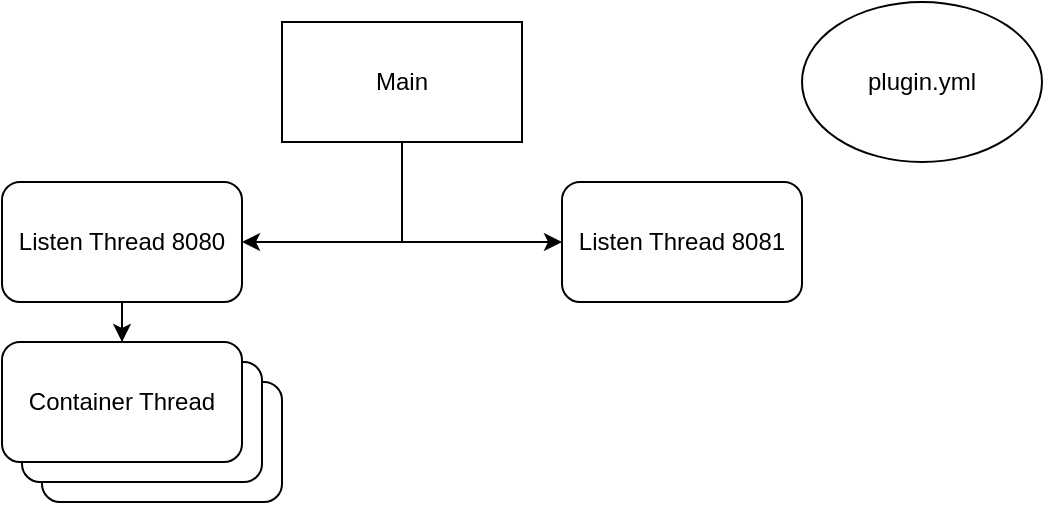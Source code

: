 <mxfile version="12.9.4" type="google" pages="2"><diagram id="ZTYaBI3KSZlbjveKMFJj" name="Page-1"><mxGraphModel dx="1009" dy="756" grid="1" gridSize="10" guides="1" tooltips="1" connect="1" arrows="1" fold="1" page="1" pageScale="1" pageWidth="850" pageHeight="1100" math="0" shadow="0"><root><mxCell id="0"/><mxCell id="1" parent="0"/><mxCell id="hSSuy2ABNv5fIV3g-hY8-2" value="" style="rounded=1;whiteSpace=wrap;html=1;" parent="1" vertex="1"><mxGeometry x="185" y="330" width="120" height="60" as="geometry"/></mxCell><mxCell id="hSSuy2ABNv5fIV3g-hY8-7" value="" style="rounded=1;whiteSpace=wrap;html=1;" parent="1" vertex="1"><mxGeometry x="175" y="320" width="120" height="60" as="geometry"/></mxCell><mxCell id="hSSuy2ABNv5fIV3g-hY8-3" value="" style="group" parent="1" vertex="1" connectable="0"><mxGeometry x="165" y="140" width="520" height="240" as="geometry"/></mxCell><mxCell id="hSSuy2ABNv5fIV3g-hY8-4" value="Listen Thread 8081" style="rounded=1;whiteSpace=wrap;html=1;" parent="hSSuy2ABNv5fIV3g-hY8-3" vertex="1"><mxGeometry x="280" y="90" width="120" height="60" as="geometry"/></mxCell><mxCell id="hSSuy2ABNv5fIV3g-hY8-5" value="plugin.yml" style="ellipse;whiteSpace=wrap;html=1;" parent="hSSuy2ABNv5fIV3g-hY8-3" vertex="1"><mxGeometry x="400" width="120" height="80" as="geometry"/></mxCell><mxCell id="hSSuy2ABNv5fIV3g-hY8-6" value="" style="group" parent="hSSuy2ABNv5fIV3g-hY8-3" vertex="1" connectable="0"><mxGeometry y="10" width="260" height="230" as="geometry"/></mxCell><mxCell id="hSSuy2ABNv5fIV3g-hY8-8" value="Main" style="rounded=0;whiteSpace=wrap;html=1;" parent="hSSuy2ABNv5fIV3g-hY8-6" vertex="1"><mxGeometry x="140" width="120" height="60" as="geometry"/></mxCell><mxCell id="hSSuy2ABNv5fIV3g-hY8-9" value="Listen Thread 8080" style="rounded=1;whiteSpace=wrap;html=1;" parent="hSSuy2ABNv5fIV3g-hY8-6" vertex="1"><mxGeometry y="80" width="120" height="60" as="geometry"/></mxCell><mxCell id="hSSuy2ABNv5fIV3g-hY8-10" style="edgeStyle=orthogonalEdgeStyle;rounded=0;orthogonalLoop=1;jettySize=auto;html=1;exitX=0.5;exitY=1;exitDx=0;exitDy=0;entryX=1;entryY=0.5;entryDx=0;entryDy=0;" parent="hSSuy2ABNv5fIV3g-hY8-6" source="hSSuy2ABNv5fIV3g-hY8-8" target="hSSuy2ABNv5fIV3g-hY8-9" edge="1"><mxGeometry relative="1" as="geometry"><mxPoint x="200" y="120" as="targetPoint"/></mxGeometry></mxCell><mxCell id="hSSuy2ABNv5fIV3g-hY8-11" value="Container Thread" style="rounded=1;whiteSpace=wrap;html=1;" parent="hSSuy2ABNv5fIV3g-hY8-6" vertex="1"><mxGeometry y="160" width="120" height="60" as="geometry"/></mxCell><mxCell id="hSSuy2ABNv5fIV3g-hY8-12" style="edgeStyle=orthogonalEdgeStyle;rounded=0;orthogonalLoop=1;jettySize=auto;html=1;exitX=0.5;exitY=1;exitDx=0;exitDy=0;" parent="hSSuy2ABNv5fIV3g-hY8-6" source="hSSuy2ABNv5fIV3g-hY8-9" target="hSSuy2ABNv5fIV3g-hY8-11" edge="1"><mxGeometry relative="1" as="geometry"/></mxCell><mxCell id="hSSuy2ABNv5fIV3g-hY8-13" style="edgeStyle=orthogonalEdgeStyle;rounded=0;orthogonalLoop=1;jettySize=auto;html=1;exitX=0.5;exitY=1;exitDx=0;exitDy=0;entryX=0;entryY=0.5;entryDx=0;entryDy=0;" parent="hSSuy2ABNv5fIV3g-hY8-3" source="hSSuy2ABNv5fIV3g-hY8-8" target="hSSuy2ABNv5fIV3g-hY8-4" edge="1"><mxGeometry relative="1" as="geometry"><mxPoint x="170" y="130" as="targetPoint"/></mxGeometry></mxCell></root></mxGraphModel></diagram><diagram id="pyg1VzFsBH7PCIrKlDvl" name="Page-2"><mxGraphModel dx="1009" dy="756" grid="1" gridSize="10" guides="1" tooltips="1" connect="1" arrows="1" fold="1" page="1" pageScale="1" pageWidth="850" pageHeight="1100" math="0" shadow="0"><root><mxCell id="QuAftrP83HpWaMMpXrzu-0"/><mxCell id="QuAftrP83HpWaMMpXrzu-1" parent="QuAftrP83HpWaMMpXrzu-0"/><mxCell id="QuAftrP83HpWaMMpXrzu-13" style="edgeStyle=orthogonalEdgeStyle;rounded=0;orthogonalLoop=1;jettySize=auto;html=1;exitX=0.75;exitY=0.1;exitDx=0;exitDy=0;exitPerimeter=0;entryX=0;entryY=0.5;entryDx=0;entryDy=0;entryPerimeter=0;" parent="QuAftrP83HpWaMMpXrzu-1" source="QuAftrP83HpWaMMpXrzu-2" target="QuAftrP83HpWaMMpXrzu-8" edge="1"><mxGeometry relative="1" as="geometry"/></mxCell><mxCell id="QuAftrP83HpWaMMpXrzu-2" value="Attacker" style="shape=umlActor;verticalLabelPosition=bottom;labelBackgroundColor=#ffffff;verticalAlign=top;html=1;outlineConnect=0;" parent="QuAftrP83HpWaMMpXrzu-1" vertex="1"><mxGeometry x="60" y="280" width="40" height="80" as="geometry"/></mxCell><mxCell id="QuAftrP83HpWaMMpXrzu-3" value="" style="shape=xor;whiteSpace=wrap;html=1;rotation=-91;" parent="QuAftrP83HpWaMMpXrzu-1" vertex="1"><mxGeometry x="77.5" y="290" width="5" height="10" as="geometry"/></mxCell><mxCell id="QuAftrP83HpWaMMpXrzu-5" value="" style="whiteSpace=wrap;html=1;shape=mxgraph.basic.pointed_oval;rotation=90;" parent="QuAftrP83HpWaMMpXrzu-1" vertex="1"><mxGeometry x="75" y="280" width="10" height="10" as="geometry"/></mxCell><mxCell id="QuAftrP83HpWaMMpXrzu-15" style="edgeStyle=orthogonalEdgeStyle;rounded=0;orthogonalLoop=1;jettySize=auto;html=1;exitX=1;exitY=0.5;exitDx=0;exitDy=0;exitPerimeter=0;entryX=0;entryY=0.5;entryDx=0;entryDy=0;" parent="QuAftrP83HpWaMMpXrzu-1" source="QuAftrP83HpWaMMpXrzu-8" target="QuAftrP83HpWaMMpXrzu-14" edge="1"><mxGeometry relative="1" as="geometry"/></mxCell><mxCell id="QuAftrP83HpWaMMpXrzu-17" style="edgeStyle=orthogonalEdgeStyle;rounded=0;orthogonalLoop=1;jettySize=auto;html=1;exitX=1;exitY=0.5;exitDx=0;exitDy=0;exitPerimeter=0;entryX=0;entryY=0;entryDx=0;entryDy=0;" parent="QuAftrP83HpWaMMpXrzu-1" source="QuAftrP83HpWaMMpXrzu-8" target="QuAftrP83HpWaMMpXrzu-16" edge="1"><mxGeometry relative="1" as="geometry"/></mxCell><mxCell id="QuAftrP83HpWaMMpXrzu-8" value="One-Way Thread" style="shape=singleArrow;whiteSpace=wrap;html=1;" parent="QuAftrP83HpWaMMpXrzu-1" vertex="1"><mxGeometry x="170" y="270" width="100" height="60" as="geometry"/></mxCell><mxCell id="QuAftrP83HpWaMMpXrzu-12" style="edgeStyle=orthogonalEdgeStyle;rounded=0;orthogonalLoop=1;jettySize=auto;html=1;exitX=1;exitY=0.5;exitDx=0;exitDy=0;exitPerimeter=0;entryX=1;entryY=1;entryDx=0;entryDy=0;entryPerimeter=0;" parent="QuAftrP83HpWaMMpXrzu-1" source="QuAftrP83HpWaMMpXrzu-9" target="QuAftrP83HpWaMMpXrzu-2" edge="1"><mxGeometry relative="1" as="geometry"/></mxCell><mxCell id="QuAftrP83HpWaMMpXrzu-9" value="One-Way Thread" style="shape=singleArrow;direction=west;whiteSpace=wrap;html=1;" parent="QuAftrP83HpWaMMpXrzu-1" vertex="1"><mxGeometry x="170" y="320" width="100" height="60" as="geometry"/></mxCell><mxCell id="QuAftrP83HpWaMMpXrzu-21" style="edgeStyle=orthogonalEdgeStyle;rounded=0;orthogonalLoop=1;jettySize=auto;html=1;exitX=0.85;exitY=0.05;exitDx=0;exitDy=0;exitPerimeter=0;entryX=0.13;entryY=0.77;entryDx=0;entryDy=0;entryPerimeter=0;dashed=1;" parent="QuAftrP83HpWaMMpXrzu-1" source="QuAftrP83HpWaMMpXrzu-14" target="QuAftrP83HpWaMMpXrzu-19" edge="1"><mxGeometry relative="1" as="geometry"/></mxCell><mxCell id="QuAftrP83HpWaMMpXrzu-25" style="edgeStyle=orthogonalEdgeStyle;rounded=0;orthogonalLoop=1;jettySize=auto;html=1;exitX=1;exitY=0.5;exitDx=0;exitDy=0;entryX=0;entryY=0.5;entryDx=0;entryDy=0;" parent="QuAftrP83HpWaMMpXrzu-1" source="QuAftrP83HpWaMMpXrzu-14" target="QuAftrP83HpWaMMpXrzu-23" edge="1"><mxGeometry relative="1" as="geometry"/></mxCell><mxCell id="QuAftrP83HpWaMMpXrzu-14" value="Database" style="shape=cylinder;whiteSpace=wrap;html=1;boundedLbl=1;backgroundOutline=1;" parent="QuAftrP83HpWaMMpXrzu-1" vertex="1"><mxGeometry x="310" y="200" width="60" height="80" as="geometry"/></mxCell><mxCell id="QuAftrP83HpWaMMpXrzu-18" style="edgeStyle=orthogonalEdgeStyle;rounded=0;orthogonalLoop=1;jettySize=auto;html=1;exitX=0;exitY=1;exitDx=0;exitDy=0;entryX=0;entryY=0.5;entryDx=0;entryDy=0;entryPerimeter=0;" parent="QuAftrP83HpWaMMpXrzu-1" source="QuAftrP83HpWaMMpXrzu-16" target="QuAftrP83HpWaMMpXrzu-9" edge="1"><mxGeometry relative="1" as="geometry"/></mxCell><mxCell id="QuAftrP83HpWaMMpXrzu-16" value="Docker Container" style="rhombus;whiteSpace=wrap;html=1;" parent="QuAftrP83HpWaMMpXrzu-1" vertex="1"><mxGeometry x="300" y="290" width="80" height="80" as="geometry"/></mxCell><mxCell id="QuAftrP83HpWaMMpXrzu-19" value="SQL Alchemy&lt;br&gt;ORM" style="ellipse;shape=cloud;whiteSpace=wrap;html=1;" parent="QuAftrP83HpWaMMpXrzu-1" vertex="1"><mxGeometry x="400" y="120" width="120" height="80" as="geometry"/></mxCell><mxCell id="QuAftrP83HpWaMMpXrzu-29" style="edgeStyle=orthogonalEdgeStyle;rounded=0;orthogonalLoop=1;jettySize=auto;html=1;exitX=0.5;exitY=1;exitDx=0;exitDy=0;entryX=0.5;entryY=0;entryDx=0;entryDy=0;" parent="QuAftrP83HpWaMMpXrzu-1" source="QuAftrP83HpWaMMpXrzu-23" edge="1"><mxGeometry relative="1" as="geometry"><mxPoint x="580" y="290" as="targetPoint"/></mxGeometry></mxCell><mxCell id="QuAftrP83HpWaMMpXrzu-23" value="JSON Server" style="rounded=1;whiteSpace=wrap;html=1;" parent="QuAftrP83HpWaMMpXrzu-1" vertex="1"><mxGeometry x="520" y="210" width="120" height="60" as="geometry"/></mxCell><mxCell id="QuAftrP83HpWaMMpXrzu-26" value="LJordan" style="text;html=1;strokeColor=none;fillColor=none;align=center;verticalAlign=middle;whiteSpace=wrap;rounded=0;" parent="QuAftrP83HpWaMMpXrzu-1" vertex="1"><mxGeometry x="560" y="180" width="40" height="20" as="geometry"/></mxCell><mxCell id="dDGh8O6K16KXpaQqn8RL-15" style="edgeStyle=orthogonalEdgeStyle;rounded=0;orthogonalLoop=1;jettySize=auto;html=1;exitX=0.5;exitY=1;exitDx=0;exitDy=0;entryX=0.5;entryY=0;entryDx=0;entryDy=0;" parent="QuAftrP83HpWaMMpXrzu-1" source="QuAftrP83HpWaMMpXrzu-28" target="dDGh8O6K16KXpaQqn8RL-14" edge="1"><mxGeometry relative="1" as="geometry"/></mxCell><mxCell id="QuAftrP83HpWaMMpXrzu-28" value="GraphQL" style="rounded=1;whiteSpace=wrap;html=1;" parent="QuAftrP83HpWaMMpXrzu-1" vertex="1"><mxGeometry x="520" y="290" width="120" height="60" as="geometry"/></mxCell><mxCell id="QuAftrP83HpWaMMpXrzu-31" value="JSON" style="text;html=1;strokeColor=none;fillColor=none;align=center;verticalAlign=middle;whiteSpace=wrap;rounded=0;" parent="QuAftrP83HpWaMMpXrzu-1" vertex="1"><mxGeometry x="590" y="270" width="40" height="20" as="geometry"/></mxCell><mxCell id="dDGh8O6K16KXpaQqn8RL-14" value="UI" style="rounded=1;whiteSpace=wrap;html=1;" parent="QuAftrP83HpWaMMpXrzu-1" vertex="1"><mxGeometry x="520" y="370" width="120" height="60" as="geometry"/></mxCell></root></mxGraphModel></diagram></mxfile>
